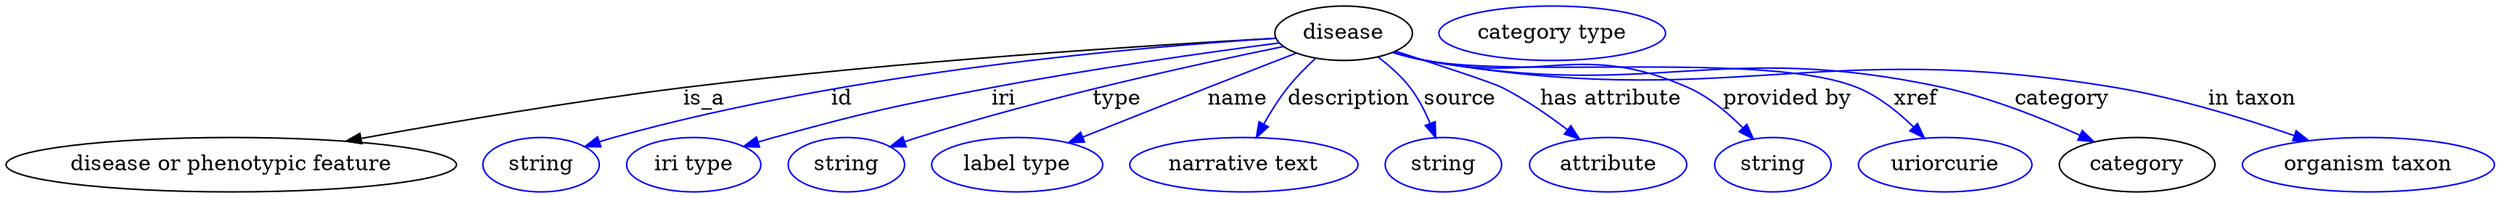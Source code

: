 digraph {
	graph [bb="0,0,1644,123"];
	node [label="\N"];
	disease	[height=0.5,
		label=disease,
		pos="884.84,105",
		width=1.2638];
	"disease or phenotypic feature"	[height=0.5,
		pos="148.84,18",
		width=4.1344];
	disease -> "disease or phenotypic feature"	[label=is_a,
		lp="461.84,61.5",
		pos="e,224.77,33.548 840.04,101.68 760.76,97.301 590.6,86.621 447.84,69 375.75,60.102 294.48,46.266 234.89,35.402"];
	id	[color=blue,
		height=0.5,
		label=string,
		pos="353.84,18",
		width=1.0652];
	disease -> id	[color=blue,
		label=id,
		lp="552.84,61.5",
		pos="e,382.82,29.99 840.09,101.63 753.86,96.204 559.29,79.794 401.84,36 398.73,35.135 395.53,34.172 392.33,33.155",
		style=solid];
	iri	[color=blue,
		height=0.5,
		label="iri type",
		pos="454.84,18",
		width=1.2277];
	disease -> iri	[color=blue,
		label=iri,
		lp="659.84,61.5",
		pos="e,488.13,29.93 842.15,98.601 795.3,92.439 717.94,81.573 651.84,69 587.76,56.813 571.77,53.14 508.84,36 505.26,35.026 501.56,33.97 \
497.86,32.877",
		style=solid];
	type	[color=blue,
		height=0.5,
		label=string,
		pos="555.84,18",
		width=1.0652];
	disease -> type	[color=blue,
		label=type,
		lp="734.84,61.5",
		pos="e,584.79,29.898 844.67,96.137 789.53,84.934 687.61,62.745 602.84,36 600.08,35.131 597.25,34.201 594.41,33.24",
		style=solid];
	name	[color=blue,
		height=0.5,
		label="label type",
		pos="668.84,18",
		width=1.5707];
	disease -> name	[color=blue,
		label=name,
		lp="814.84,61.5",
		pos="e,702.77,32.539 853.58,91.904 836.26,85.187 814.34,76.663 794.84,69 767.28,58.174 736.38,45.914 712.08,36.244",
		style=solid];
	description	[color=blue,
		height=0.5,
		label="narrative text",
		pos="818.84,18",
		width=2.0943];
	disease -> description	[color=blue,
		label=description,
		lp="888.34,61.5",
		pos="e,827.11,35.979 866.1,88.226 859.9,82.517 853.21,75.795 847.84,69 842.02,61.647 836.58,53.001 832.03,44.985",
		style=solid];
	source	[color=blue,
		height=0.5,
		label=string,
		pos="950.84,18",
		width=1.0652];
	disease -> source	[color=blue,
		label=source,
		lp="961.84,61.5",
		pos="e,945.73,35.85 907.76,89.118 915.18,83.481 923,76.576 928.84,69 934.27,61.951 938.68,53.351 942.08,45.285",
		style=solid];
	"has attribute"	[color=blue,
		height=0.5,
		label=attribute,
		pos="1058.8,18",
		width=1.4443];
	disease -> "has attribute"	[color=blue,
		label="has attribute",
		lp="1061.8,61.5",
		pos="e,1040.2,34.899 919.25,93.104 947.31,84.126 983.32,72.347 989.84,69 1004.7,61.368 1019.9,50.738 1032.2,41.242",
		style=solid];
	"provided by"	[color=blue,
		height=0.5,
		label=string,
		pos="1166.8,18",
		width=1.0652];
	disease -> "provided by"	[color=blue,
		label="provided by",
		lp="1177.3,61.5",
		pos="e,1154.1,35.464 917.69,92.5 924.6,90.406 931.91,88.434 938.84,87 1015,71.247 1042,101.06 1112.8,69 1125.9,63.097 1137.8,52.783 1147.2,\
43.05",
		style=solid];
	xref	[color=blue,
		height=0.5,
		label=uriorcurie,
		pos="1280.8,18",
		width=1.5887];
	disease -> xref	[color=blue,
		label=xref,
		lp="1261.3,61.5",
		pos="e,1267.3,35.671 917.35,92.371 924.36,90.259 931.78,88.313 938.84,87 1001.2,75.387 1165.2,93.219 1223.8,69 1237.6,63.315 1250.3,52.887 \
1260.3,43.02",
		style=solid];
	category	[height=0.5,
		pos="1407.8,18",
		width=1.4263];
	disease -> category	[color=blue,
		label=category,
		lp="1358.3,61.5",
		pos="e,1379.2,33.263 917.34,92.316 924.35,90.207 931.78,88.276 938.84,87 1088.2,59.999 1131.5,101.02 1279.8,69 1311.3,62.216 1345.1,48.716 \
1370.1,37.452",
		style=solid];
	"in taxon"	[color=blue,
		height=0.5,
		label="organism taxon",
		pos="1560.8,18",
		width=2.3109];
	disease -> "in taxon"	[color=blue,
		label="in taxon",
		lp="1483.8,61.5",
		pos="e,1521.3,33.897 917.33,92.244 924.34,90.141 931.77,88.23 938.84,87 1138.2,52.309 1194.2,102.29 1393.8,69 1434.3,62.256 1478.7,48.646 \
1511.5,37.326",
		style=solid];
	"named thing_category"	[color=blue,
		height=0.5,
		label="category type",
		pos="1022.8,105",
		width=2.0762];
}
